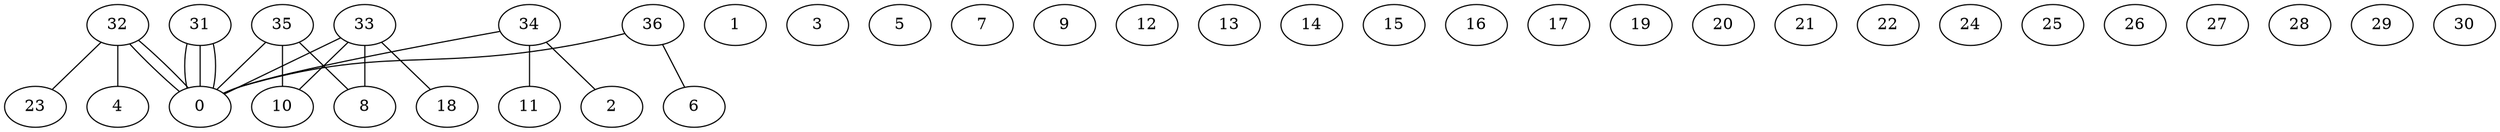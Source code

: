 graph G {
0;
1;
2;
3;
4;
5;
6;
7;
8;
9;
10;
11;
12;
13;
14;
15;
16;
17;
18;
19;
20;
21;
22;
23;
24;
25;
26;
27;
28;
29;
30;
31;
32;
33;
34;
35;
36;
36--6 ;
36--0 ;
35--10 ;
35--0 ;
35--8 ;
34--2 ;
34--11 ;
34--0 ;
33--8 ;
33--10 ;
33--18 ;
33--0 ;
32--4 ;
32--23 ;
32--0 ;
32--0 ;
31--0 ;
31--0 ;
31--0 ;
}
